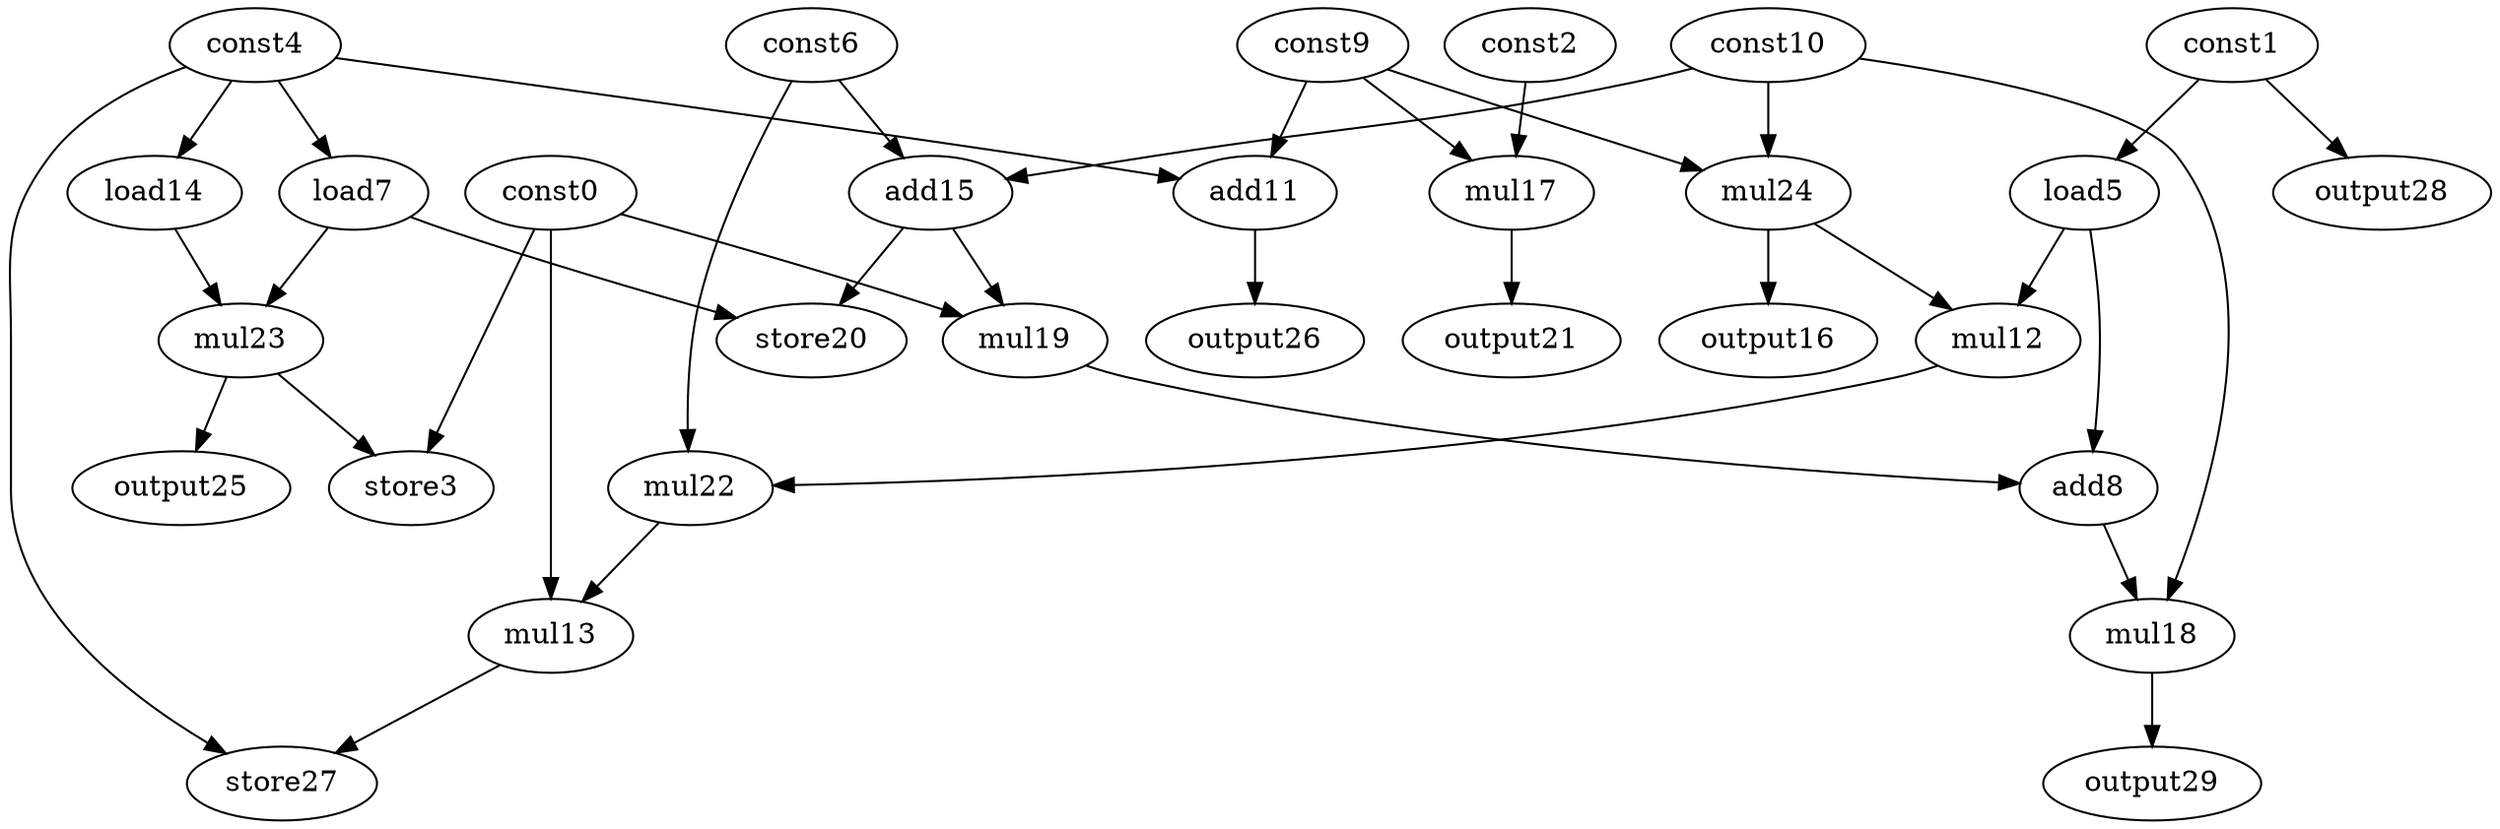 digraph G { 
const0[opcode=const]; 
const1[opcode=const]; 
const2[opcode=const]; 
store3[opcode=store]; 
const4[opcode=const]; 
load5[opcode=load]; 
const6[opcode=const]; 
load7[opcode=load]; 
add8[opcode=add]; 
const9[opcode=const]; 
const10[opcode=const]; 
add11[opcode=add]; 
mul12[opcode=mul]; 
mul13[opcode=mul]; 
load14[opcode=load]; 
add15[opcode=add]; 
output16[opcode=output]; 
mul17[opcode=mul]; 
mul18[opcode=mul]; 
mul19[opcode=mul]; 
store20[opcode=store]; 
output21[opcode=output]; 
mul22[opcode=mul]; 
mul23[opcode=mul]; 
mul24[opcode=mul]; 
output25[opcode=output]; 
output26[opcode=output]; 
store27[opcode=store]; 
output28[opcode=output]; 
output29[opcode=output]; 
const1->load5[operand=0];
const4->load7[operand=0];
const9->add11[operand=0];
const4->add11[operand=1];
const4->load14[operand=0];
const10->add15[operand=0];
const6->add15[operand=1];
const9->mul17[operand=0];
const2->mul17[operand=1];
const9->mul24[operand=0];
const10->mul24[operand=1];
const1->output28[operand=0];
mul24->mul12[operand=0];
load5->mul12[operand=1];
mul24->output16[operand=0];
const0->mul19[operand=0];
add15->mul19[operand=1];
load7->store20[operand=0];
add15->store20[operand=1];
mul17->output21[operand=0];
load14->mul23[operand=0];
load7->mul23[operand=1];
add11->output26[operand=0];
const0->store3[operand=0];
mul23->store3[operand=1];
mul19->add8[operand=0];
load5->add8[operand=1];
mul12->mul22[operand=0];
const6->mul22[operand=1];
mul23->output25[operand=0];
const0->mul13[operand=0];
mul22->mul13[operand=1];
add8->mul18[operand=0];
const10->mul18[operand=1];
const4->store27[operand=0];
mul13->store27[operand=1];
mul18->output29[operand=0];
}

